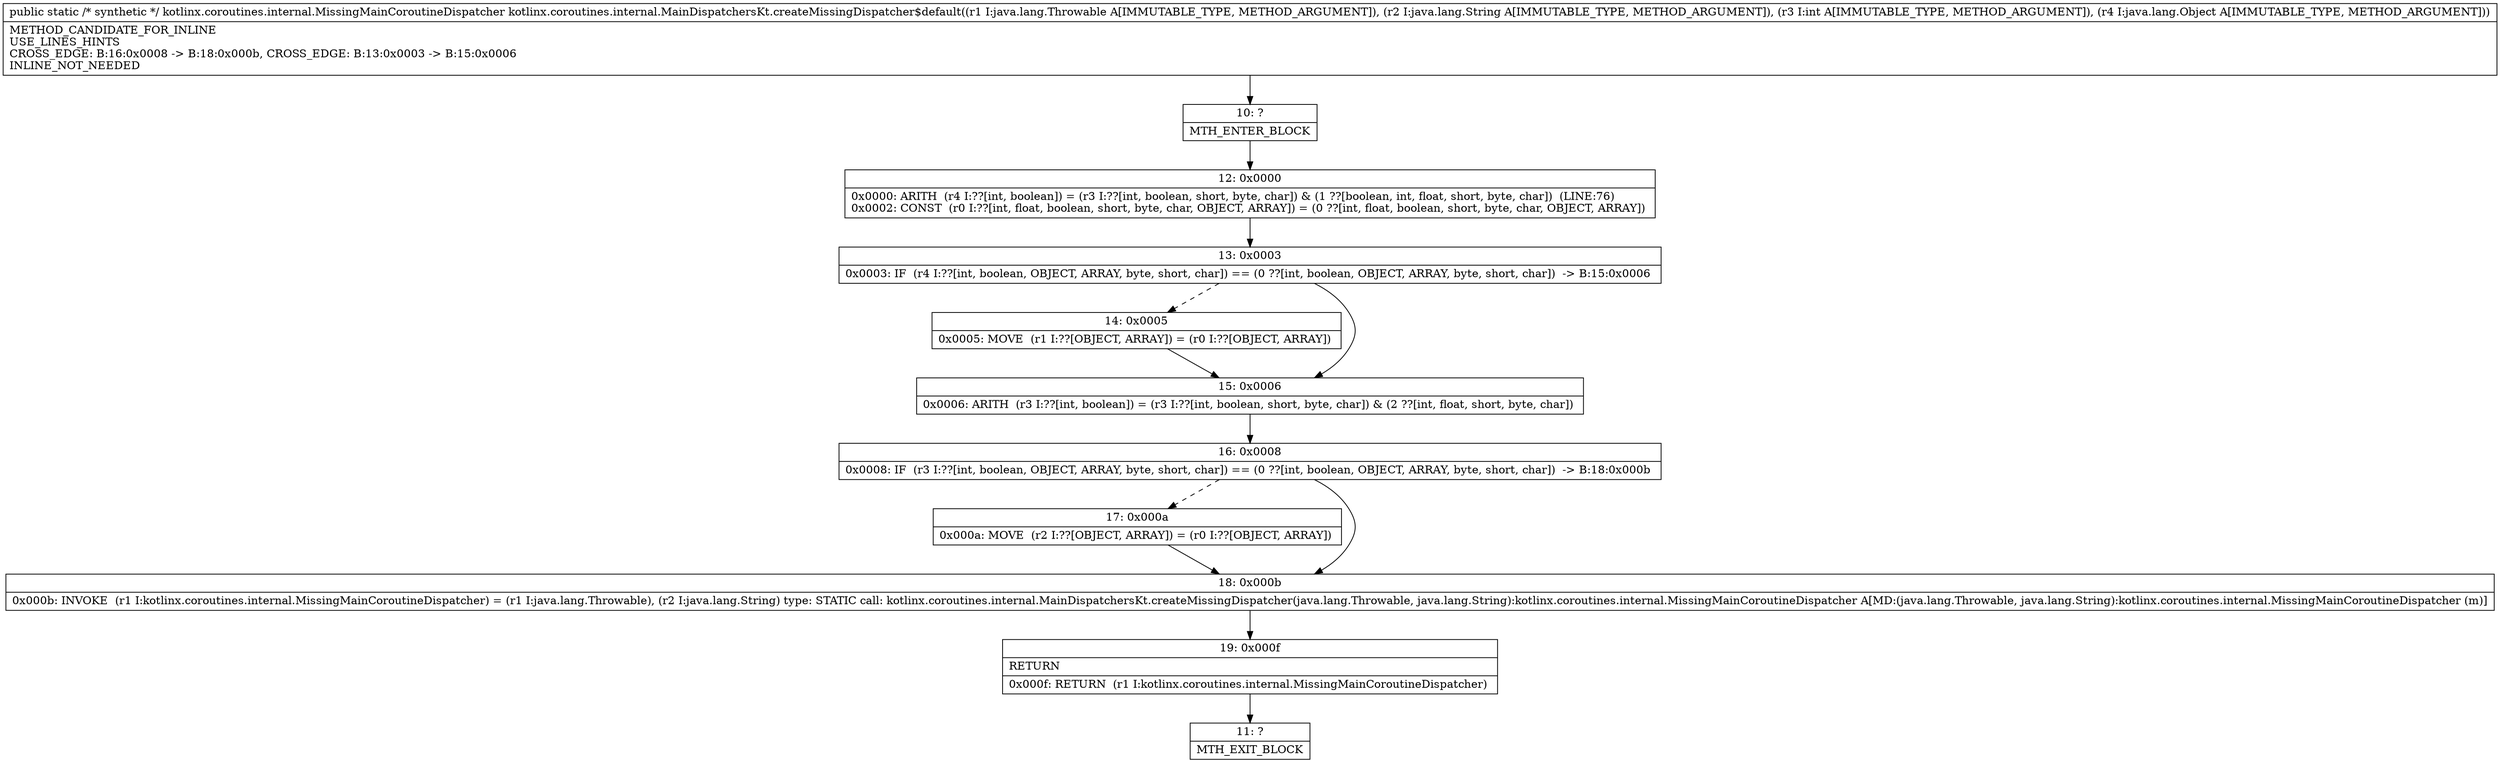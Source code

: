 digraph "CFG forkotlinx.coroutines.internal.MainDispatchersKt.createMissingDispatcher$default(Ljava\/lang\/Throwable;Ljava\/lang\/String;ILjava\/lang\/Object;)Lkotlinx\/coroutines\/internal\/MissingMainCoroutineDispatcher;" {
Node_10 [shape=record,label="{10\:\ ?|MTH_ENTER_BLOCK\l}"];
Node_12 [shape=record,label="{12\:\ 0x0000|0x0000: ARITH  (r4 I:??[int, boolean]) = (r3 I:??[int, boolean, short, byte, char]) & (1 ??[boolean, int, float, short, byte, char])  (LINE:76)\l0x0002: CONST  (r0 I:??[int, float, boolean, short, byte, char, OBJECT, ARRAY]) = (0 ??[int, float, boolean, short, byte, char, OBJECT, ARRAY]) \l}"];
Node_13 [shape=record,label="{13\:\ 0x0003|0x0003: IF  (r4 I:??[int, boolean, OBJECT, ARRAY, byte, short, char]) == (0 ??[int, boolean, OBJECT, ARRAY, byte, short, char])  \-\> B:15:0x0006 \l}"];
Node_14 [shape=record,label="{14\:\ 0x0005|0x0005: MOVE  (r1 I:??[OBJECT, ARRAY]) = (r0 I:??[OBJECT, ARRAY]) \l}"];
Node_15 [shape=record,label="{15\:\ 0x0006|0x0006: ARITH  (r3 I:??[int, boolean]) = (r3 I:??[int, boolean, short, byte, char]) & (2 ??[int, float, short, byte, char]) \l}"];
Node_16 [shape=record,label="{16\:\ 0x0008|0x0008: IF  (r3 I:??[int, boolean, OBJECT, ARRAY, byte, short, char]) == (0 ??[int, boolean, OBJECT, ARRAY, byte, short, char])  \-\> B:18:0x000b \l}"];
Node_17 [shape=record,label="{17\:\ 0x000a|0x000a: MOVE  (r2 I:??[OBJECT, ARRAY]) = (r0 I:??[OBJECT, ARRAY]) \l}"];
Node_18 [shape=record,label="{18\:\ 0x000b|0x000b: INVOKE  (r1 I:kotlinx.coroutines.internal.MissingMainCoroutineDispatcher) = (r1 I:java.lang.Throwable), (r2 I:java.lang.String) type: STATIC call: kotlinx.coroutines.internal.MainDispatchersKt.createMissingDispatcher(java.lang.Throwable, java.lang.String):kotlinx.coroutines.internal.MissingMainCoroutineDispatcher A[MD:(java.lang.Throwable, java.lang.String):kotlinx.coroutines.internal.MissingMainCoroutineDispatcher (m)]\l}"];
Node_19 [shape=record,label="{19\:\ 0x000f|RETURN\l|0x000f: RETURN  (r1 I:kotlinx.coroutines.internal.MissingMainCoroutineDispatcher) \l}"];
Node_11 [shape=record,label="{11\:\ ?|MTH_EXIT_BLOCK\l}"];
MethodNode[shape=record,label="{public static \/* synthetic *\/ kotlinx.coroutines.internal.MissingMainCoroutineDispatcher kotlinx.coroutines.internal.MainDispatchersKt.createMissingDispatcher$default((r1 I:java.lang.Throwable A[IMMUTABLE_TYPE, METHOD_ARGUMENT]), (r2 I:java.lang.String A[IMMUTABLE_TYPE, METHOD_ARGUMENT]), (r3 I:int A[IMMUTABLE_TYPE, METHOD_ARGUMENT]), (r4 I:java.lang.Object A[IMMUTABLE_TYPE, METHOD_ARGUMENT]))  | METHOD_CANDIDATE_FOR_INLINE\lUSE_LINES_HINTS\lCROSS_EDGE: B:16:0x0008 \-\> B:18:0x000b, CROSS_EDGE: B:13:0x0003 \-\> B:15:0x0006\lINLINE_NOT_NEEDED\l}"];
MethodNode -> Node_10;Node_10 -> Node_12;
Node_12 -> Node_13;
Node_13 -> Node_14[style=dashed];
Node_13 -> Node_15;
Node_14 -> Node_15;
Node_15 -> Node_16;
Node_16 -> Node_17[style=dashed];
Node_16 -> Node_18;
Node_17 -> Node_18;
Node_18 -> Node_19;
Node_19 -> Node_11;
}

